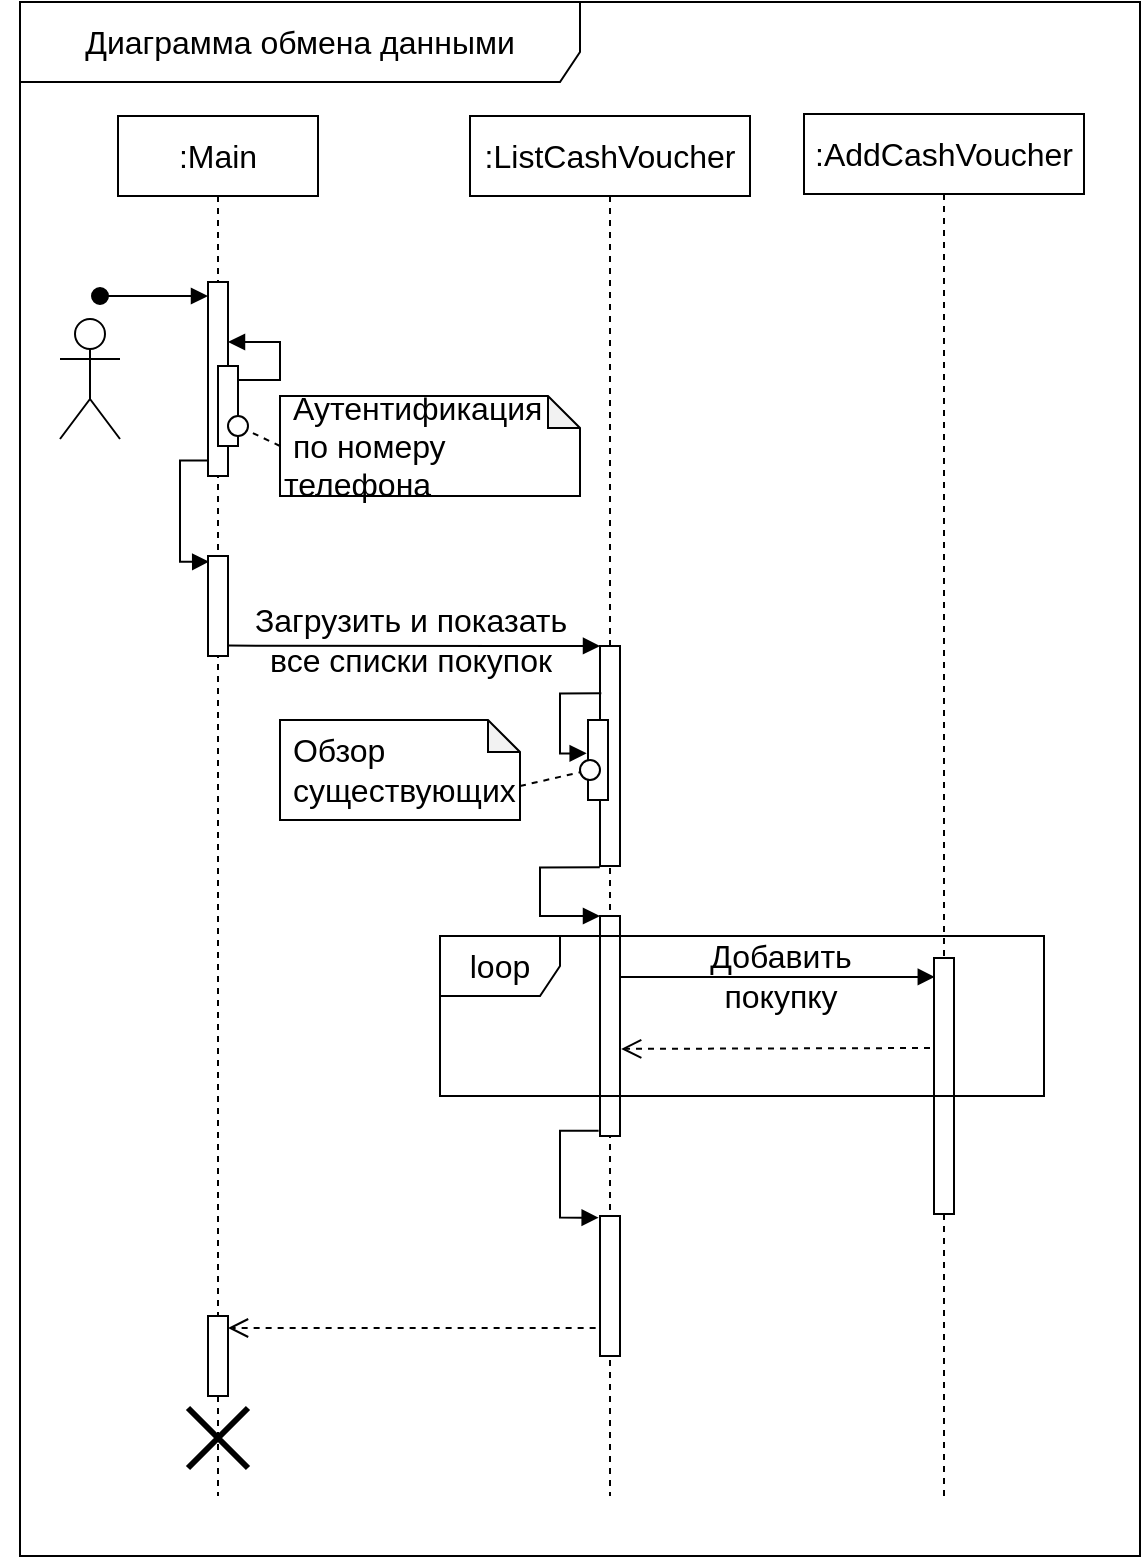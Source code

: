 <mxfile version="14.1.8" type="device"><diagram name="Page-1" id="e7e014a7-5840-1c2e-5031-d8a46d1fe8dd"><mxGraphModel dx="2720" dy="1151" grid="1" gridSize="10" guides="1" tooltips="1" connect="1" arrows="1" fold="1" page="1" pageScale="1" pageWidth="1169" pageHeight="826" background="none" math="0" shadow="0"><root><mxCell id="0"/><mxCell id="1" parent="0"/><mxCell id="8RtmdB8rXSJ8ksCygTw0-1" value="&lt;span&gt;:AddCashVoucher&lt;/span&gt;" style="shape=umlLifeline;perimeter=lifelinePerimeter;whiteSpace=wrap;html=1;container=1;collapsible=0;recursiveResize=0;outlineConnect=0;fontSize=16;" parent="1" vertex="1"><mxGeometry x="-528" y="81" width="140" height="691" as="geometry"/></mxCell><mxCell id="eOOwEXRJzRofjPsxh9NT-21" value="" style="html=1;points=[];perimeter=orthogonalPerimeter;" parent="8RtmdB8rXSJ8ksCygTw0-1" vertex="1"><mxGeometry x="65" y="422" width="10" height="128" as="geometry"/></mxCell><mxCell id="GVa_DiLlROXDEOgfXuOz-54" value="&lt;span&gt;:ListCashVoucher&lt;/span&gt;" style="shape=umlLifeline;perimeter=lifelinePerimeter;whiteSpace=wrap;html=1;container=1;collapsible=0;recursiveResize=0;outlineConnect=0;fontSize=16;" parent="1" vertex="1"><mxGeometry x="-695" y="82" width="140" height="690" as="geometry"/></mxCell><mxCell id="eOOwEXRJzRofjPsxh9NT-8" value="" style="html=1;points=[];perimeter=orthogonalPerimeter;" parent="GVa_DiLlROXDEOgfXuOz-54" vertex="1"><mxGeometry x="65" y="265" width="10" height="110" as="geometry"/></mxCell><mxCell id="eOOwEXRJzRofjPsxh9NT-19" value="" style="html=1;points=[];perimeter=orthogonalPerimeter;" parent="GVa_DiLlROXDEOgfXuOz-54" vertex="1"><mxGeometry x="65" y="400" width="10" height="110" as="geometry"/></mxCell><mxCell id="eOOwEXRJzRofjPsxh9NT-20" value="" style="edgeStyle=orthogonalEdgeStyle;html=1;align=left;spacingLeft=2;endArrow=block;rounded=0;exitX=-0.01;exitY=1.006;exitDx=0;exitDy=0;exitPerimeter=0;entryX=0;entryY=0;entryDx=0;entryDy=0;entryPerimeter=0;" parent="GVa_DiLlROXDEOgfXuOz-54" source="eOOwEXRJzRofjPsxh9NT-8" target="eOOwEXRJzRofjPsxh9NT-19" edge="1"><mxGeometry relative="1" as="geometry"><mxPoint x="415" y="340" as="sourcePoint"/><Array as="points"><mxPoint x="35" y="376"/><mxPoint x="35" y="400"/></Array><mxPoint x="325" y="450" as="targetPoint"/></mxGeometry></mxCell><mxCell id="eOOwEXRJzRofjPsxh9NT-26" value="" style="html=1;points=[];perimeter=orthogonalPerimeter;" parent="GVa_DiLlROXDEOgfXuOz-54" vertex="1"><mxGeometry x="65" y="550" width="10" height="70" as="geometry"/></mxCell><mxCell id="eOOwEXRJzRofjPsxh9NT-27" value="" style="edgeStyle=orthogonalEdgeStyle;html=1;align=left;spacingLeft=2;endArrow=block;rounded=0;exitX=-0.067;exitY=0.976;exitDx=0;exitDy=0;exitPerimeter=0;entryX=-0.067;entryY=0.012;entryDx=0;entryDy=0;entryPerimeter=0;" parent="GVa_DiLlROXDEOgfXuOz-54" source="eOOwEXRJzRofjPsxh9NT-19" target="eOOwEXRJzRofjPsxh9NT-26" edge="1"><mxGeometry relative="1" as="geometry"><mxPoint x="74.9" y="385.66" as="sourcePoint"/><Array as="points"><mxPoint x="45" y="507"/></Array><mxPoint x="75" y="410" as="targetPoint"/></mxGeometry></mxCell><mxCell id="GVa_DiLlROXDEOgfXuOz-53" value="&lt;span&gt;:Main&lt;/span&gt;" style="shape=umlLifeline;perimeter=lifelinePerimeter;whiteSpace=wrap;html=1;container=1;collapsible=0;recursiveResize=0;outlineConnect=0;fontSize=16;" parent="1" vertex="1"><mxGeometry x="-871" y="82" width="100" height="690" as="geometry"/></mxCell><mxCell id="8RtmdB8rXSJ8ksCygTw0-2" value="" style="html=1;points=[];perimeter=orthogonalPerimeter;" parent="GVa_DiLlROXDEOgfXuOz-53" vertex="1"><mxGeometry x="45" y="220" width="10" height="50" as="geometry"/></mxCell><mxCell id="8RtmdB8rXSJ8ksCygTw0-57" value="" style="shape=umlDestroy;whiteSpace=wrap;html=1;strokeWidth=3;" parent="GVa_DiLlROXDEOgfXuOz-53" vertex="1"><mxGeometry x="35" y="646" width="30" height="30" as="geometry"/></mxCell><mxCell id="eOOwEXRJzRofjPsxh9NT-29" value="" style="html=1;points=[];perimeter=orthogonalPerimeter;fontSize=16;" parent="GVa_DiLlROXDEOgfXuOz-53" vertex="1"><mxGeometry x="45" y="600" width="10" height="40" as="geometry"/></mxCell><mxCell id="31887JfQ04T_51z_vyh9-67" value="&lt;font style=&quot;font-size: 16px&quot;&gt;Диаграмма обмена данными&lt;/font&gt;" style="shape=umlFrame;whiteSpace=wrap;html=1;width=280;height=40;" parent="1" vertex="1"><mxGeometry x="-920" y="25" width="560" height="777" as="geometry"/></mxCell><mxCell id="GVa_DiLlROXDEOgfXuOz-7" value="&lt;div&gt;Загрузить и показать&lt;/div&gt;&lt;div&gt;все списки покупок&lt;/div&gt;" style="text;html=1;align=center;verticalAlign=middle;resizable=0;points=[];autosize=1;fontSize=16;" parent="1" vertex="1"><mxGeometry x="-805" y="324" width="160" height="40" as="geometry"/></mxCell><mxCell id="GVa_DiLlROXDEOgfXuOz-31" value="" style="edgeStyle=orthogonalEdgeStyle;html=1;align=left;spacingLeft=2;endArrow=block;rounded=0;fontSize=16;exitX=0;exitY=0.92;exitDx=0;exitDy=0;exitPerimeter=0;entryX=0.06;entryY=0.057;entryDx=0;entryDy=0;entryPerimeter=0;" parent="1" source="GVa_DiLlROXDEOgfXuOz-13" target="8RtmdB8rXSJ8ksCygTw0-2" edge="1"><mxGeometry relative="1" as="geometry"><mxPoint x="-840" y="282" as="sourcePoint"/><Array as="points"><mxPoint x="-840" y="254"/><mxPoint x="-840" y="305"/></Array><mxPoint x="-830" y="338" as="targetPoint"/></mxGeometry></mxCell><mxCell id="eOOwEXRJzRofjPsxh9NT-3" value="" style="group" parent="1" vertex="1" connectable="0"><mxGeometry x="-930" y="165" width="140" height="97" as="geometry"/></mxCell><mxCell id="GVa_DiLlROXDEOgfXuOz-3" value="" style="html=1;verticalAlign=bottom;startArrow=oval;startFill=1;endArrow=block;startSize=8;fontSize=16;" parent="eOOwEXRJzRofjPsxh9NT-3" edge="1"><mxGeometry x="-1" y="-175" width="60" relative="1" as="geometry"><mxPoint x="50" y="7" as="sourcePoint"/><mxPoint x="104" y="7" as="targetPoint"/><mxPoint x="-150" y="-85" as="offset"/></mxGeometry></mxCell><mxCell id="GVa_DiLlROXDEOgfXuOz-9" value="" style="shape=umlActor;verticalLabelPosition=bottom;verticalAlign=top;html=1;fontSize=16;" parent="eOOwEXRJzRofjPsxh9NT-3" vertex="1"><mxGeometry x="30" y="18.5" width="30" height="60" as="geometry"/></mxCell><mxCell id="GVa_DiLlROXDEOgfXuOz-13" value="" style="html=1;points=[];perimeter=orthogonalPerimeter;fontSize=16;" parent="eOOwEXRJzRofjPsxh9NT-3" vertex="1"><mxGeometry x="104" width="10" height="97" as="geometry"/></mxCell><mxCell id="eOOwEXRJzRofjPsxh9NT-1" value="" style="html=1;points=[];perimeter=orthogonalPerimeter;fontSize=16;" parent="eOOwEXRJzRofjPsxh9NT-3" vertex="1"><mxGeometry x="109" y="42" width="10" height="40" as="geometry"/></mxCell><mxCell id="eOOwEXRJzRofjPsxh9NT-2" value="" style="edgeStyle=orthogonalEdgeStyle;html=1;align=left;spacingLeft=2;endArrow=block;rounded=0;fontSize=16;" parent="eOOwEXRJzRofjPsxh9NT-3" source="eOOwEXRJzRofjPsxh9NT-1" edge="1"><mxGeometry relative="1" as="geometry"><mxPoint x="-65" y="240" as="sourcePoint"/><Array as="points"><mxPoint x="140" y="49"/><mxPoint x="140" y="30"/></Array><mxPoint x="114" y="30.0" as="targetPoint"/></mxGeometry></mxCell><mxCell id="eOOwEXRJzRofjPsxh9NT-7" value="" style="ellipse;whiteSpace=wrap;html=1;fontFamily=Helvetica;fontSize=12;fontColor=#000000;align=center;strokeColor=#000000;fillColor=#ffffff;points=[];aspect=fixed;resizable=0;" parent="eOOwEXRJzRofjPsxh9NT-3" vertex="1"><mxGeometry x="114" y="67" width="10" height="10" as="geometry"/></mxCell><mxCell id="eOOwEXRJzRofjPsxh9NT-4" value="&lt;font style=&quot;font-size: 16px&quot;&gt;&amp;nbsp;Аутентификация&lt;br&gt;&amp;nbsp;по номеру телефона&lt;/font&gt;" style="shape=note;whiteSpace=wrap;html=1;backgroundOutline=1;darkOpacity=0.05;size=16;align=left;" parent="1" vertex="1"><mxGeometry x="-790" y="222" width="150" height="50" as="geometry"/></mxCell><mxCell id="eOOwEXRJzRofjPsxh9NT-5" value="" style="rounded=0;orthogonalLoop=1;jettySize=auto;html=1;endArrow=none;endFill=0;dashed=1;exitX=0;exitY=0.5;exitDx=0;exitDy=0;exitPerimeter=0;" parent="1" source="eOOwEXRJzRofjPsxh9NT-4" target="eOOwEXRJzRofjPsxh9NT-7" edge="1"><mxGeometry relative="1" as="geometry"><mxPoint x="-660" y="387" as="sourcePoint"/></mxGeometry></mxCell><mxCell id="eOOwEXRJzRofjPsxh9NT-9" value="" style="html=1;verticalAlign=bottom;endArrow=block;fontSize=16;exitX=1.029;exitY=0.896;exitDx=0;exitDy=0;exitPerimeter=0;entryX=0;entryY=0;entryDx=0;entryDy=0;entryPerimeter=0;" parent="1" source="8RtmdB8rXSJ8ksCygTw0-2" target="eOOwEXRJzRofjPsxh9NT-8" edge="1"><mxGeometry width="80" relative="1" as="geometry"><mxPoint x="-1120" y="355" as="sourcePoint"/><mxPoint x="-700" y="362" as="targetPoint"/></mxGeometry></mxCell><mxCell id="eOOwEXRJzRofjPsxh9NT-11" value="" style="html=1;points=[];perimeter=orthogonalPerimeter;fontSize=16;" parent="1" vertex="1"><mxGeometry x="-636" y="384" width="10" height="40" as="geometry"/></mxCell><mxCell id="eOOwEXRJzRofjPsxh9NT-12" value="" style="edgeStyle=orthogonalEdgeStyle;html=1;align=left;spacingLeft=2;endArrow=block;rounded=0;exitX=0.067;exitY=0.215;exitDx=0;exitDy=0;exitPerimeter=0;entryX=-0.067;entryY=0.417;entryDx=0;entryDy=0;entryPerimeter=0;" parent="1" source="eOOwEXRJzRofjPsxh9NT-8" target="eOOwEXRJzRofjPsxh9NT-11" edge="1"><mxGeometry relative="1" as="geometry"><mxPoint x="-730" y="432" as="sourcePoint"/><Array as="points"><mxPoint x="-650" y="371"/><mxPoint x="-650" y="401"/></Array><mxPoint x="-720" y="408" as="targetPoint"/></mxGeometry></mxCell><mxCell id="eOOwEXRJzRofjPsxh9NT-14" value="&lt;span style=&quot;font-size: 16px&quot;&gt;&amp;nbsp;Обзор&lt;br&gt;&amp;nbsp;существующих&lt;/span&gt;" style="shape=note;whiteSpace=wrap;html=1;backgroundOutline=1;darkOpacity=0.05;size=16;align=left;" parent="1" vertex="1"><mxGeometry x="-790" y="384" width="120" height="50" as="geometry"/></mxCell><mxCell id="eOOwEXRJzRofjPsxh9NT-15" value="" style="rounded=0;orthogonalLoop=1;jettySize=auto;html=1;endArrow=none;endFill=0;dashed=1;exitX=0;exitY=0;exitDx=120;exitDy=33;exitPerimeter=0;" parent="1" source="eOOwEXRJzRofjPsxh9NT-14" target="eOOwEXRJzRofjPsxh9NT-17" edge="1"><mxGeometry relative="1" as="geometry"><mxPoint x="-630" y="387" as="sourcePoint"/></mxGeometry></mxCell><mxCell id="eOOwEXRJzRofjPsxh9NT-17" value="" style="ellipse;whiteSpace=wrap;html=1;fontFamily=Helvetica;fontSize=12;fontColor=#000000;align=center;strokeColor=#000000;fillColor=#ffffff;points=[];aspect=fixed;resizable=0;" parent="1" vertex="1"><mxGeometry x="-640" y="404" width="10" height="10" as="geometry"/></mxCell><mxCell id="eOOwEXRJzRofjPsxh9NT-22" value="" style="html=1;verticalAlign=bottom;endArrow=block;fontSize=16;entryX=0.04;entryY=0.074;entryDx=0;entryDy=0;entryPerimeter=0;" parent="1" source="eOOwEXRJzRofjPsxh9NT-19" target="eOOwEXRJzRofjPsxh9NT-21" edge="1"><mxGeometry width="80" relative="1" as="geometry"><mxPoint x="-1120" y="355" as="sourcePoint"/><mxPoint x="-280" y="472" as="targetPoint"/></mxGeometry></mxCell><mxCell id="eOOwEXRJzRofjPsxh9NT-23" value="" style="html=1;verticalAlign=bottom;endArrow=open;dashed=1;endSize=8;fontSize=16;entryX=1.058;entryY=0.604;entryDx=0;entryDy=0;entryPerimeter=0;" parent="1" target="eOOwEXRJzRofjPsxh9NT-19" edge="1"><mxGeometry relative="1" as="geometry"><mxPoint x="-465" y="548" as="sourcePoint"/><mxPoint x="-621.33" y="546.36" as="targetPoint"/><Array as="points"/></mxGeometry></mxCell><mxCell id="eOOwEXRJzRofjPsxh9NT-24" value="Добавить&lt;br&gt;покупку" style="text;html=1;align=center;verticalAlign=middle;resizable=0;points=[];autosize=1;fontSize=16;" parent="1" vertex="1"><mxGeometry x="-580" y="492" width="80" height="40" as="geometry"/></mxCell><mxCell id="eOOwEXRJzRofjPsxh9NT-25" value="&lt;font style=&quot;font-size: 16px&quot;&gt;loop&lt;/font&gt;" style="shape=umlFrame;whiteSpace=wrap;html=1;" parent="1" vertex="1"><mxGeometry x="-710" y="492" width="302" height="80" as="geometry"/></mxCell><mxCell id="eOOwEXRJzRofjPsxh9NT-28" value="" style="html=1;verticalAlign=bottom;endArrow=open;dashed=1;endSize=8;fontSize=16;exitX=-0.218;exitY=0.8;exitDx=0;exitDy=0;exitPerimeter=0;" parent="1" source="eOOwEXRJzRofjPsxh9NT-26" target="eOOwEXRJzRofjPsxh9NT-29" edge="1"><mxGeometry relative="1" as="geometry"><mxPoint x="-680" y="882" as="sourcePoint"/><mxPoint x="-750" y="688" as="targetPoint"/><Array as="points"/></mxGeometry></mxCell></root></mxGraphModel></diagram></mxfile>